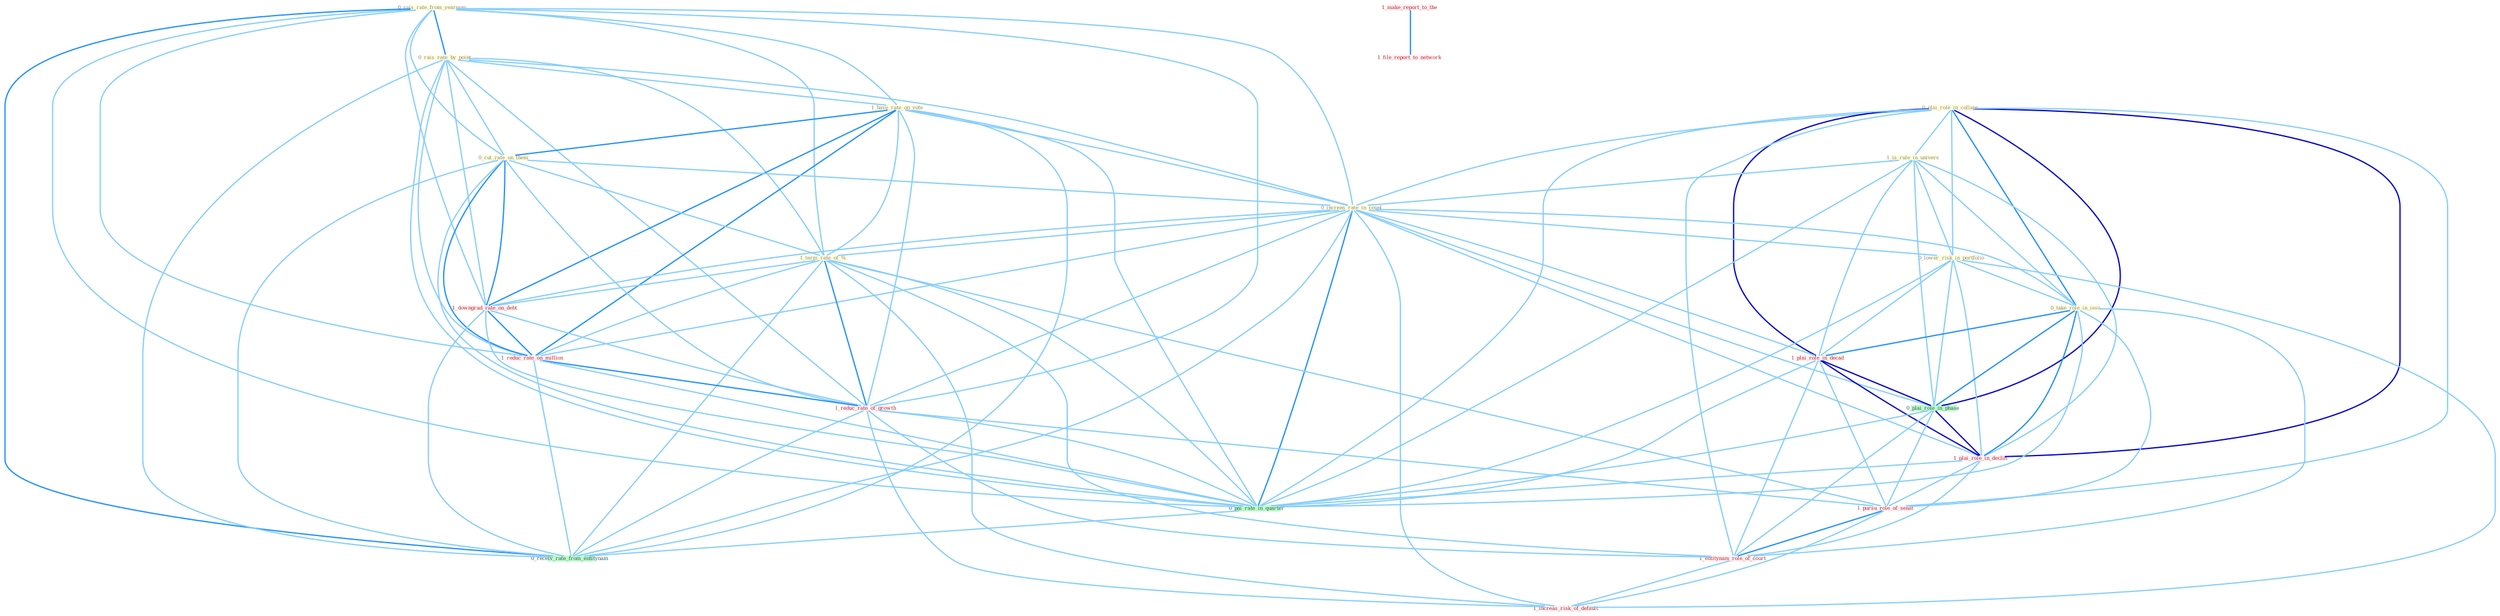Graph G{ 
    node
    [shape=polygon,style=filled,width=.5,height=.06,color="#BDFCC9",fixedsize=true,fontsize=4,
    fontcolor="#2f4f4f"];
    {node
    [color="#ffffe0", fontcolor="#8b7d6b"] "0_rais_rate_from_yearnum " "0_rais_rate_by_point " "1_have_rate_on_vote " "0_cut_rate_on_them " "0_plai_role_in_collaps " "1_is_rule_in_univers " "0_increas_rate_in_coupl " "1_term_rate_of_% " "0_lower_risk_in_portfolio " "0_take_role_in_issu "}
{node [color="#fff0f5", fontcolor="#b22222"] "1_downgrad_rate_on_debt " "1_reduc_rate_on_million " "1_plai_role_in_decad " "1_reduc_rate_of_growth " "1_make_report_to_the " "1_plai_role_in_declin " "1_pursu_role_of_senat " "1_file_report_to_network " "1_entitynam_role_of_court " "1_increas_risk_of_default "}
edge [color="#B0E2FF"];

	"0_rais_rate_from_yearnum " -- "0_rais_rate_by_point " [w="2", color="#1e90ff" , len=0.8];
	"0_rais_rate_from_yearnum " -- "1_have_rate_on_vote " [w="1", color="#87cefa" ];
	"0_rais_rate_from_yearnum " -- "0_cut_rate_on_them " [w="1", color="#87cefa" ];
	"0_rais_rate_from_yearnum " -- "0_increas_rate_in_coupl " [w="1", color="#87cefa" ];
	"0_rais_rate_from_yearnum " -- "1_term_rate_of_% " [w="1", color="#87cefa" ];
	"0_rais_rate_from_yearnum " -- "1_downgrad_rate_on_debt " [w="1", color="#87cefa" ];
	"0_rais_rate_from_yearnum " -- "1_reduc_rate_on_million " [w="1", color="#87cefa" ];
	"0_rais_rate_from_yearnum " -- "1_reduc_rate_of_growth " [w="1", color="#87cefa" ];
	"0_rais_rate_from_yearnum " -- "0_pai_rate_in_quarter " [w="1", color="#87cefa" ];
	"0_rais_rate_from_yearnum " -- "0_receiv_rate_from_entitynam " [w="2", color="#1e90ff" , len=0.8];
	"0_rais_rate_by_point " -- "1_have_rate_on_vote " [w="1", color="#87cefa" ];
	"0_rais_rate_by_point " -- "0_cut_rate_on_them " [w="1", color="#87cefa" ];
	"0_rais_rate_by_point " -- "0_increas_rate_in_coupl " [w="1", color="#87cefa" ];
	"0_rais_rate_by_point " -- "1_term_rate_of_% " [w="1", color="#87cefa" ];
	"0_rais_rate_by_point " -- "1_downgrad_rate_on_debt " [w="1", color="#87cefa" ];
	"0_rais_rate_by_point " -- "1_reduc_rate_on_million " [w="1", color="#87cefa" ];
	"0_rais_rate_by_point " -- "1_reduc_rate_of_growth " [w="1", color="#87cefa" ];
	"0_rais_rate_by_point " -- "0_pai_rate_in_quarter " [w="1", color="#87cefa" ];
	"0_rais_rate_by_point " -- "0_receiv_rate_from_entitynam " [w="1", color="#87cefa" ];
	"1_have_rate_on_vote " -- "0_cut_rate_on_them " [w="2", color="#1e90ff" , len=0.8];
	"1_have_rate_on_vote " -- "0_increas_rate_in_coupl " [w="1", color="#87cefa" ];
	"1_have_rate_on_vote " -- "1_term_rate_of_% " [w="1", color="#87cefa" ];
	"1_have_rate_on_vote " -- "1_downgrad_rate_on_debt " [w="2", color="#1e90ff" , len=0.8];
	"1_have_rate_on_vote " -- "1_reduc_rate_on_million " [w="2", color="#1e90ff" , len=0.8];
	"1_have_rate_on_vote " -- "1_reduc_rate_of_growth " [w="1", color="#87cefa" ];
	"1_have_rate_on_vote " -- "0_pai_rate_in_quarter " [w="1", color="#87cefa" ];
	"1_have_rate_on_vote " -- "0_receiv_rate_from_entitynam " [w="1", color="#87cefa" ];
	"0_cut_rate_on_them " -- "0_increas_rate_in_coupl " [w="1", color="#87cefa" ];
	"0_cut_rate_on_them " -- "1_term_rate_of_% " [w="1", color="#87cefa" ];
	"0_cut_rate_on_them " -- "1_downgrad_rate_on_debt " [w="2", color="#1e90ff" , len=0.8];
	"0_cut_rate_on_them " -- "1_reduc_rate_on_million " [w="2", color="#1e90ff" , len=0.8];
	"0_cut_rate_on_them " -- "1_reduc_rate_of_growth " [w="1", color="#87cefa" ];
	"0_cut_rate_on_them " -- "0_pai_rate_in_quarter " [w="1", color="#87cefa" ];
	"0_cut_rate_on_them " -- "0_receiv_rate_from_entitynam " [w="1", color="#87cefa" ];
	"0_plai_role_in_collaps " -- "1_is_rule_in_univers " [w="1", color="#87cefa" ];
	"0_plai_role_in_collaps " -- "0_increas_rate_in_coupl " [w="1", color="#87cefa" ];
	"0_plai_role_in_collaps " -- "0_lower_risk_in_portfolio " [w="1", color="#87cefa" ];
	"0_plai_role_in_collaps " -- "0_take_role_in_issu " [w="2", color="#1e90ff" , len=0.8];
	"0_plai_role_in_collaps " -- "1_plai_role_in_decad " [w="3", color="#0000cd" , len=0.6];
	"0_plai_role_in_collaps " -- "0_plai_role_in_phase " [w="3", color="#0000cd" , len=0.6];
	"0_plai_role_in_collaps " -- "1_plai_role_in_declin " [w="3", color="#0000cd" , len=0.6];
	"0_plai_role_in_collaps " -- "0_pai_rate_in_quarter " [w="1", color="#87cefa" ];
	"0_plai_role_in_collaps " -- "1_pursu_role_of_senat " [w="1", color="#87cefa" ];
	"0_plai_role_in_collaps " -- "1_entitynam_role_of_court " [w="1", color="#87cefa" ];
	"1_is_rule_in_univers " -- "0_increas_rate_in_coupl " [w="1", color="#87cefa" ];
	"1_is_rule_in_univers " -- "0_lower_risk_in_portfolio " [w="1", color="#87cefa" ];
	"1_is_rule_in_univers " -- "0_take_role_in_issu " [w="1", color="#87cefa" ];
	"1_is_rule_in_univers " -- "1_plai_role_in_decad " [w="1", color="#87cefa" ];
	"1_is_rule_in_univers " -- "0_plai_role_in_phase " [w="1", color="#87cefa" ];
	"1_is_rule_in_univers " -- "1_plai_role_in_declin " [w="1", color="#87cefa" ];
	"1_is_rule_in_univers " -- "0_pai_rate_in_quarter " [w="1", color="#87cefa" ];
	"0_increas_rate_in_coupl " -- "1_term_rate_of_% " [w="1", color="#87cefa" ];
	"0_increas_rate_in_coupl " -- "0_lower_risk_in_portfolio " [w="1", color="#87cefa" ];
	"0_increas_rate_in_coupl " -- "0_take_role_in_issu " [w="1", color="#87cefa" ];
	"0_increas_rate_in_coupl " -- "1_downgrad_rate_on_debt " [w="1", color="#87cefa" ];
	"0_increas_rate_in_coupl " -- "1_reduc_rate_on_million " [w="1", color="#87cefa" ];
	"0_increas_rate_in_coupl " -- "1_plai_role_in_decad " [w="1", color="#87cefa" ];
	"0_increas_rate_in_coupl " -- "0_plai_role_in_phase " [w="1", color="#87cefa" ];
	"0_increas_rate_in_coupl " -- "1_reduc_rate_of_growth " [w="1", color="#87cefa" ];
	"0_increas_rate_in_coupl " -- "1_plai_role_in_declin " [w="1", color="#87cefa" ];
	"0_increas_rate_in_coupl " -- "0_pai_rate_in_quarter " [w="2", color="#1e90ff" , len=0.8];
	"0_increas_rate_in_coupl " -- "0_receiv_rate_from_entitynam " [w="1", color="#87cefa" ];
	"0_increas_rate_in_coupl " -- "1_increas_risk_of_default " [w="1", color="#87cefa" ];
	"1_term_rate_of_% " -- "1_downgrad_rate_on_debt " [w="1", color="#87cefa" ];
	"1_term_rate_of_% " -- "1_reduc_rate_on_million " [w="1", color="#87cefa" ];
	"1_term_rate_of_% " -- "1_reduc_rate_of_growth " [w="2", color="#1e90ff" , len=0.8];
	"1_term_rate_of_% " -- "0_pai_rate_in_quarter " [w="1", color="#87cefa" ];
	"1_term_rate_of_% " -- "1_pursu_role_of_senat " [w="1", color="#87cefa" ];
	"1_term_rate_of_% " -- "1_entitynam_role_of_court " [w="1", color="#87cefa" ];
	"1_term_rate_of_% " -- "0_receiv_rate_from_entitynam " [w="1", color="#87cefa" ];
	"1_term_rate_of_% " -- "1_increas_risk_of_default " [w="1", color="#87cefa" ];
	"0_lower_risk_in_portfolio " -- "0_take_role_in_issu " [w="1", color="#87cefa" ];
	"0_lower_risk_in_portfolio " -- "1_plai_role_in_decad " [w="1", color="#87cefa" ];
	"0_lower_risk_in_portfolio " -- "0_plai_role_in_phase " [w="1", color="#87cefa" ];
	"0_lower_risk_in_portfolio " -- "1_plai_role_in_declin " [w="1", color="#87cefa" ];
	"0_lower_risk_in_portfolio " -- "0_pai_rate_in_quarter " [w="1", color="#87cefa" ];
	"0_lower_risk_in_portfolio " -- "1_increas_risk_of_default " [w="1", color="#87cefa" ];
	"0_take_role_in_issu " -- "1_plai_role_in_decad " [w="2", color="#1e90ff" , len=0.8];
	"0_take_role_in_issu " -- "0_plai_role_in_phase " [w="2", color="#1e90ff" , len=0.8];
	"0_take_role_in_issu " -- "1_plai_role_in_declin " [w="2", color="#1e90ff" , len=0.8];
	"0_take_role_in_issu " -- "0_pai_rate_in_quarter " [w="1", color="#87cefa" ];
	"0_take_role_in_issu " -- "1_pursu_role_of_senat " [w="1", color="#87cefa" ];
	"0_take_role_in_issu " -- "1_entitynam_role_of_court " [w="1", color="#87cefa" ];
	"1_downgrad_rate_on_debt " -- "1_reduc_rate_on_million " [w="2", color="#1e90ff" , len=0.8];
	"1_downgrad_rate_on_debt " -- "1_reduc_rate_of_growth " [w="1", color="#87cefa" ];
	"1_downgrad_rate_on_debt " -- "0_pai_rate_in_quarter " [w="1", color="#87cefa" ];
	"1_downgrad_rate_on_debt " -- "0_receiv_rate_from_entitynam " [w="1", color="#87cefa" ];
	"1_reduc_rate_on_million " -- "1_reduc_rate_of_growth " [w="2", color="#1e90ff" , len=0.8];
	"1_reduc_rate_on_million " -- "0_pai_rate_in_quarter " [w="1", color="#87cefa" ];
	"1_reduc_rate_on_million " -- "0_receiv_rate_from_entitynam " [w="1", color="#87cefa" ];
	"1_plai_role_in_decad " -- "0_plai_role_in_phase " [w="3", color="#0000cd" , len=0.6];
	"1_plai_role_in_decad " -- "1_plai_role_in_declin " [w="3", color="#0000cd" , len=0.6];
	"1_plai_role_in_decad " -- "0_pai_rate_in_quarter " [w="1", color="#87cefa" ];
	"1_plai_role_in_decad " -- "1_pursu_role_of_senat " [w="1", color="#87cefa" ];
	"1_plai_role_in_decad " -- "1_entitynam_role_of_court " [w="1", color="#87cefa" ];
	"0_plai_role_in_phase " -- "1_plai_role_in_declin " [w="3", color="#0000cd" , len=0.6];
	"0_plai_role_in_phase " -- "0_pai_rate_in_quarter " [w="1", color="#87cefa" ];
	"0_plai_role_in_phase " -- "1_pursu_role_of_senat " [w="1", color="#87cefa" ];
	"0_plai_role_in_phase " -- "1_entitynam_role_of_court " [w="1", color="#87cefa" ];
	"1_reduc_rate_of_growth " -- "0_pai_rate_in_quarter " [w="1", color="#87cefa" ];
	"1_reduc_rate_of_growth " -- "1_pursu_role_of_senat " [w="1", color="#87cefa" ];
	"1_reduc_rate_of_growth " -- "1_entitynam_role_of_court " [w="1", color="#87cefa" ];
	"1_reduc_rate_of_growth " -- "0_receiv_rate_from_entitynam " [w="1", color="#87cefa" ];
	"1_reduc_rate_of_growth " -- "1_increas_risk_of_default " [w="1", color="#87cefa" ];
	"1_make_report_to_the " -- "1_file_report_to_network " [w="2", color="#1e90ff" , len=0.8];
	"1_plai_role_in_declin " -- "0_pai_rate_in_quarter " [w="1", color="#87cefa" ];
	"1_plai_role_in_declin " -- "1_pursu_role_of_senat " [w="1", color="#87cefa" ];
	"1_plai_role_in_declin " -- "1_entitynam_role_of_court " [w="1", color="#87cefa" ];
	"0_pai_rate_in_quarter " -- "0_receiv_rate_from_entitynam " [w="1", color="#87cefa" ];
	"1_pursu_role_of_senat " -- "1_entitynam_role_of_court " [w="2", color="#1e90ff" , len=0.8];
	"1_pursu_role_of_senat " -- "1_increas_risk_of_default " [w="1", color="#87cefa" ];
	"1_entitynam_role_of_court " -- "1_increas_risk_of_default " [w="1", color="#87cefa" ];
}